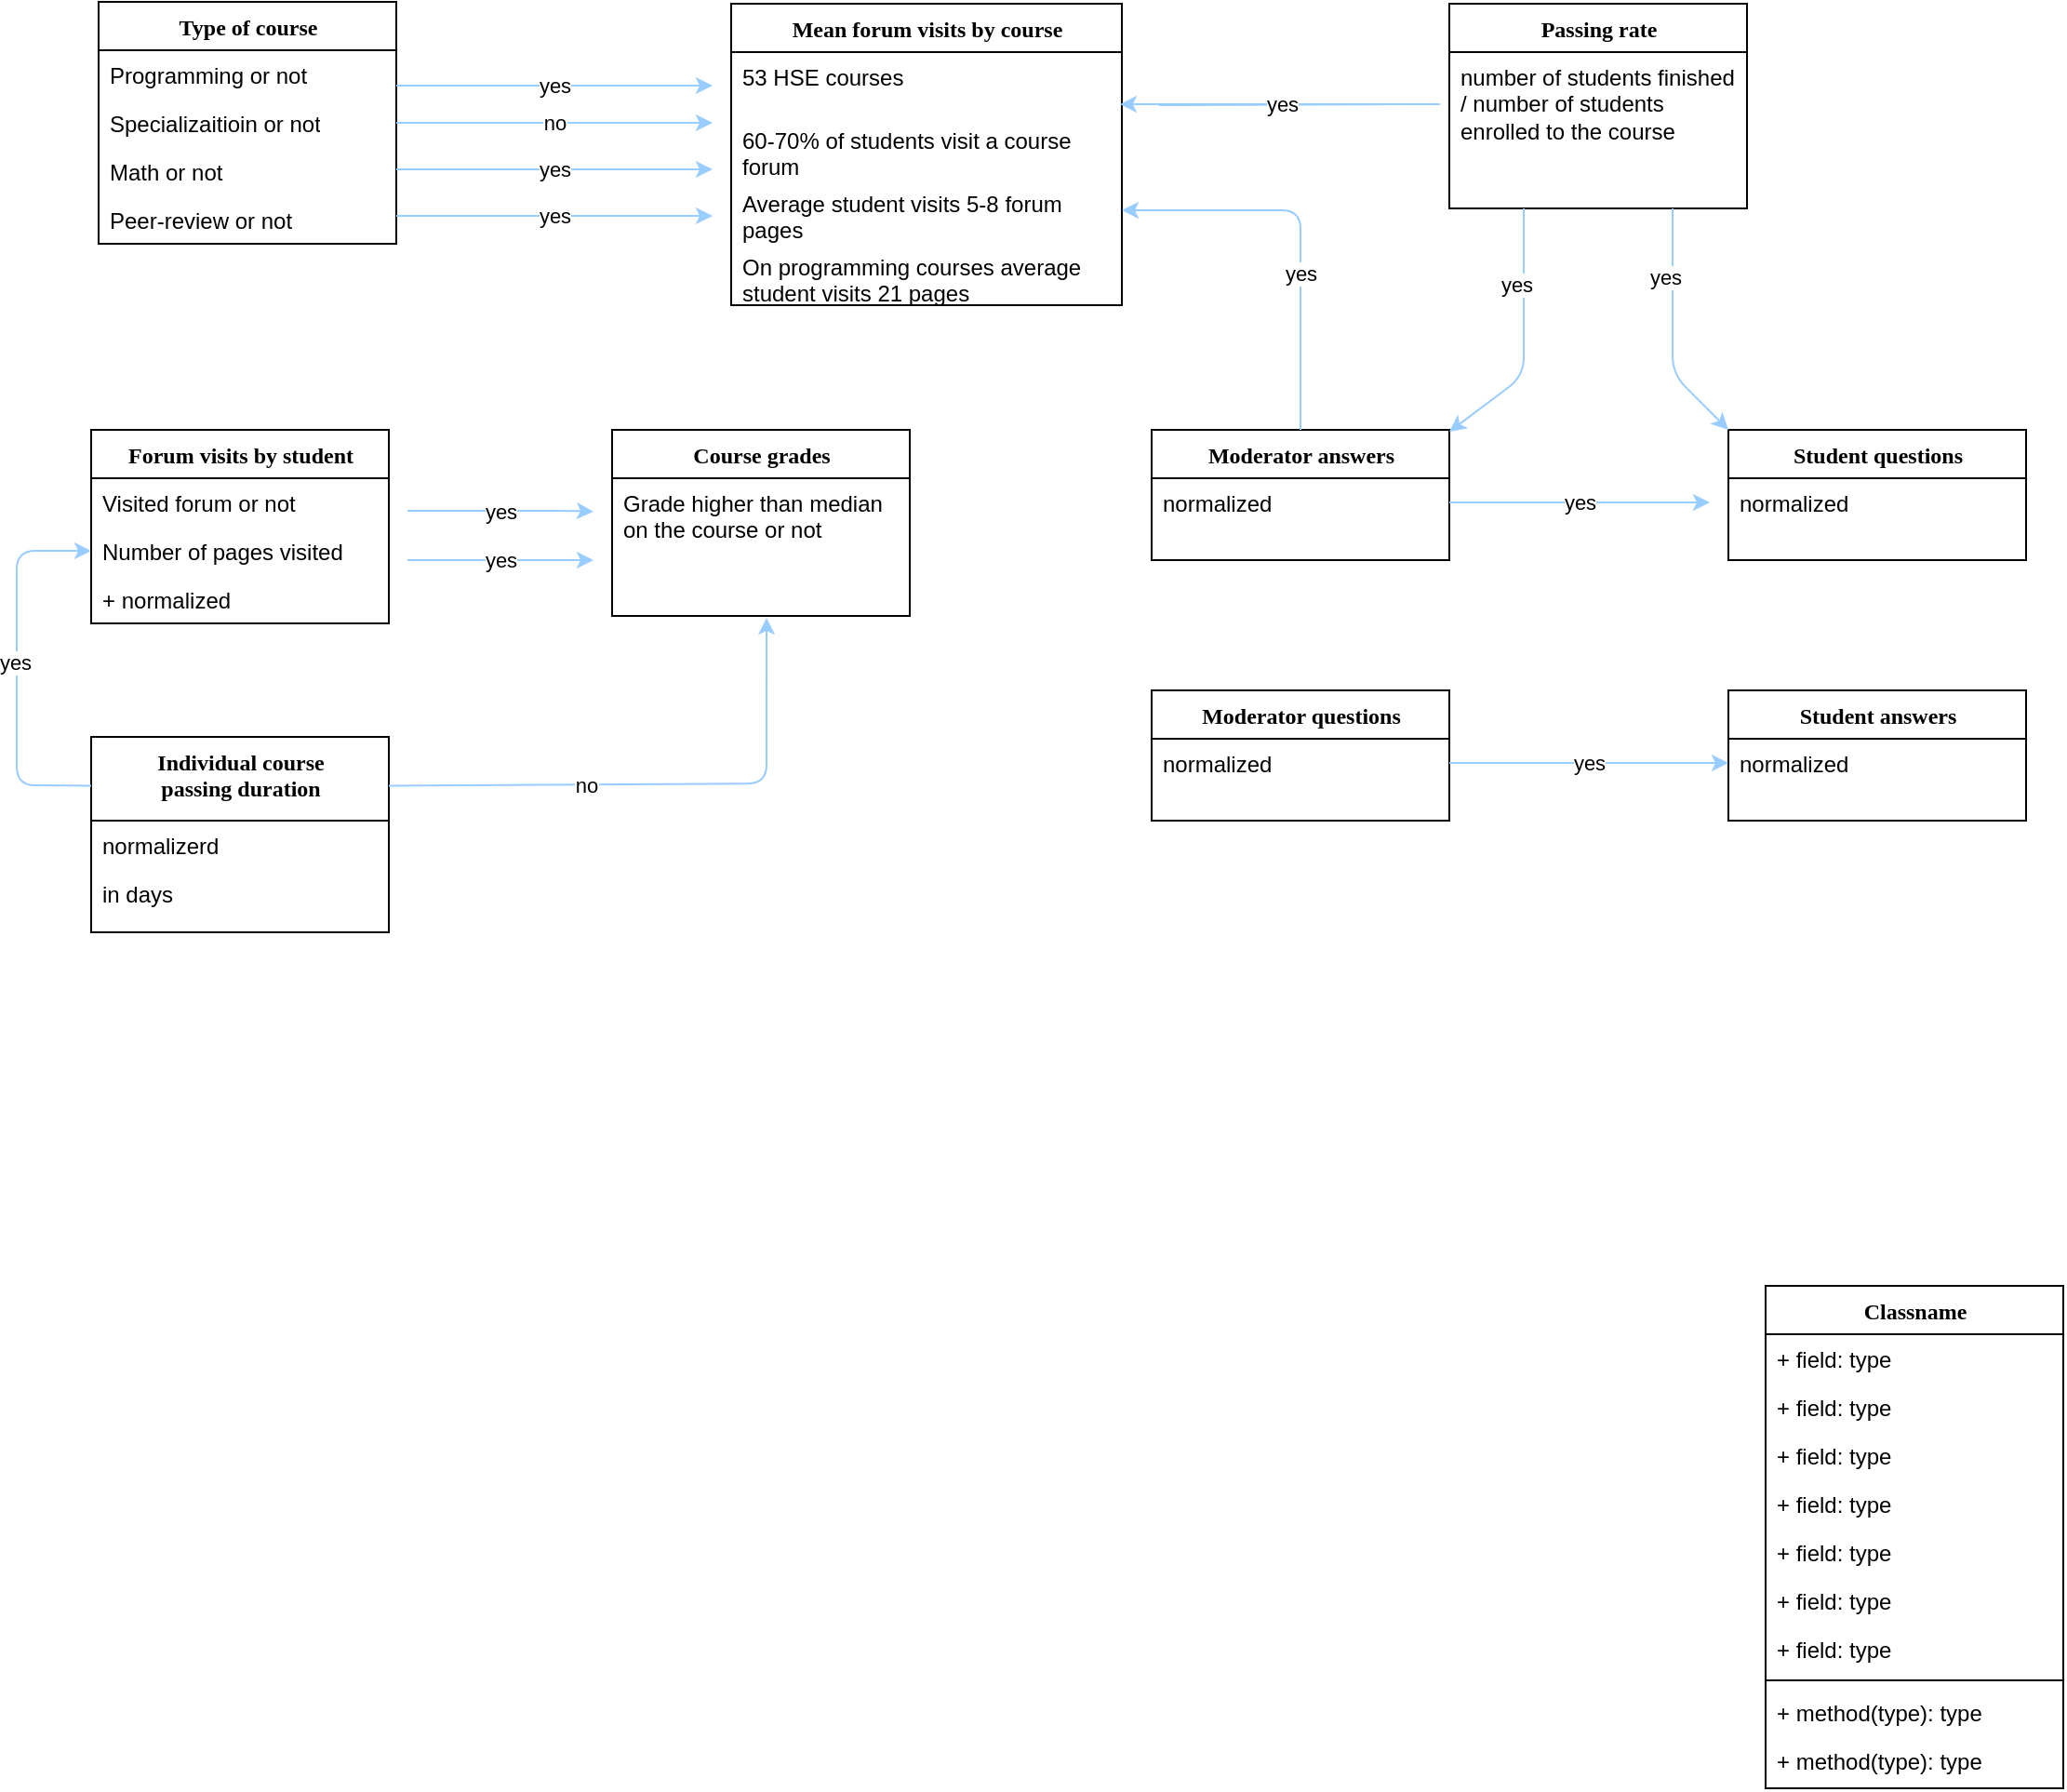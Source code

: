 <mxfile version="14.2.4" type="github">
  <diagram name="Page-1" id="9f46799a-70d6-7492-0946-bef42562c5a5">
    <mxGraphModel dx="688" dy="600" grid="1" gridSize="10" guides="1" tooltips="1" connect="1" arrows="1" fold="1" page="1" pageScale="1" pageWidth="1100" pageHeight="850" background="#ffffff" math="0" shadow="0">
      <root>
        <mxCell id="0" />
        <mxCell id="1" parent="0" />
        <mxCell id="78961159f06e98e8-17" value="Type of course" style="swimlane;html=1;fontStyle=1;align=center;verticalAlign=top;childLayout=stackLayout;horizontal=1;startSize=26;horizontalStack=0;resizeParent=1;resizeLast=0;collapsible=1;marginBottom=0;swimlaneFillColor=#ffffff;rounded=0;shadow=0;comic=0;labelBackgroundColor=none;strokeWidth=1;fillColor=none;fontFamily=Verdana;fontSize=12" parent="1" vertex="1">
          <mxGeometry x="64" y="30" width="160" height="130" as="geometry" />
        </mxCell>
        <mxCell id="78961159f06e98e8-21" value="Programming or not" style="text;html=1;strokeColor=none;fillColor=none;align=left;verticalAlign=top;spacingLeft=4;spacingRight=4;whiteSpace=wrap;overflow=hidden;rotatable=0;points=[[0,0.5],[1,0.5]];portConstraint=eastwest;" parent="78961159f06e98e8-17" vertex="1">
          <mxGeometry y="26" width="160" height="26" as="geometry" />
        </mxCell>
        <mxCell id="78961159f06e98e8-23" value="Specializaitioin or not" style="text;html=1;strokeColor=none;fillColor=none;align=left;verticalAlign=top;spacingLeft=4;spacingRight=4;whiteSpace=wrap;overflow=hidden;rotatable=0;points=[[0,0.5],[1,0.5]];portConstraint=eastwest;" parent="78961159f06e98e8-17" vertex="1">
          <mxGeometry y="52" width="160" height="26" as="geometry" />
        </mxCell>
        <mxCell id="aLycQv6dGpjv4xVjG4Al-23" value="Math or not" style="text;html=1;strokeColor=none;fillColor=none;align=left;verticalAlign=top;spacingLeft=4;spacingRight=4;whiteSpace=wrap;overflow=hidden;rotatable=0;points=[[0,0.5],[1,0.5]];portConstraint=eastwest;" parent="78961159f06e98e8-17" vertex="1">
          <mxGeometry y="78" width="160" height="26" as="geometry" />
        </mxCell>
        <mxCell id="aLycQv6dGpjv4xVjG4Al-24" value="Peer-review or not" style="text;html=1;strokeColor=none;fillColor=none;align=left;verticalAlign=top;spacingLeft=4;spacingRight=4;whiteSpace=wrap;overflow=hidden;rotatable=0;points=[[0,0.5],[1,0.5]];portConstraint=eastwest;" parent="78961159f06e98e8-17" vertex="1">
          <mxGeometry y="104" width="160" height="26" as="geometry" />
        </mxCell>
        <mxCell id="78961159f06e98e8-30" value="Mean forum visits by course" style="swimlane;html=1;fontStyle=1;align=center;verticalAlign=top;childLayout=stackLayout;horizontal=1;startSize=26;horizontalStack=0;resizeParent=1;resizeLast=0;collapsible=1;marginBottom=0;swimlaneFillColor=#ffffff;rounded=0;shadow=0;comic=0;labelBackgroundColor=none;strokeWidth=1;fillColor=none;fontFamily=Verdana;fontSize=12" parent="1" vertex="1">
          <mxGeometry x="404" y="31" width="210" height="162" as="geometry" />
        </mxCell>
        <mxCell id="78961159f06e98e8-42" value="53 HSE courses" style="text;html=1;strokeColor=none;fillColor=none;align=left;verticalAlign=top;spacingLeft=4;spacingRight=4;whiteSpace=wrap;overflow=hidden;rotatable=0;points=[[0,0.5],[1,0.5]];portConstraint=eastwest;" parent="78961159f06e98e8-30" vertex="1">
          <mxGeometry y="26" width="210" height="34" as="geometry" />
        </mxCell>
        <mxCell id="aLycQv6dGpjv4xVjG4Al-15" value="60-70% of students visit a course forum" style="text;html=1;strokeColor=none;fillColor=none;align=left;verticalAlign=top;spacingLeft=4;spacingRight=4;whiteSpace=wrap;overflow=hidden;rotatable=0;points=[[0,0.5],[1,0.5]];portConstraint=eastwest;" parent="78961159f06e98e8-30" vertex="1">
          <mxGeometry y="60" width="210" height="34" as="geometry" />
        </mxCell>
        <mxCell id="aLycQv6dGpjv4xVjG4Al-16" value="Average student visits 5-8 forum pages" style="text;html=1;strokeColor=none;fillColor=none;align=left;verticalAlign=top;spacingLeft=4;spacingRight=4;whiteSpace=wrap;overflow=hidden;rotatable=0;points=[[0,0.5],[1,0.5]];portConstraint=eastwest;" parent="78961159f06e98e8-30" vertex="1">
          <mxGeometry y="94" width="210" height="34" as="geometry" />
        </mxCell>
        <mxCell id="aLycQv6dGpjv4xVjG4Al-17" value="On programming courses average student visits 21 pages" style="text;html=1;strokeColor=none;fillColor=none;align=left;verticalAlign=top;spacingLeft=4;spacingRight=4;whiteSpace=wrap;overflow=hidden;rotatable=0;points=[[0,0.5],[1,0.5]];portConstraint=eastwest;" parent="78961159f06e98e8-30" vertex="1">
          <mxGeometry y="128" width="210" height="34" as="geometry" />
        </mxCell>
        <mxCell id="78961159f06e98e8-43" value="Passing rate" style="swimlane;html=1;fontStyle=1;align=center;verticalAlign=top;childLayout=stackLayout;horizontal=1;startSize=26;horizontalStack=0;resizeParent=1;resizeLast=0;collapsible=1;marginBottom=0;swimlaneFillColor=#ffffff;rounded=0;shadow=0;comic=0;labelBackgroundColor=none;strokeWidth=1;fillColor=none;fontFamily=Verdana;fontSize=12" parent="1" vertex="1">
          <mxGeometry x="790" y="31" width="160" height="110" as="geometry" />
        </mxCell>
        <mxCell id="78961159f06e98e8-44" value="number of students finished / number of students enrolled to the course" style="text;html=1;strokeColor=none;fillColor=none;align=left;verticalAlign=top;spacingLeft=4;spacingRight=4;whiteSpace=wrap;overflow=hidden;rotatable=0;points=[[0,0.5],[1,0.5]];portConstraint=eastwest;" parent="78961159f06e98e8-43" vertex="1">
          <mxGeometry y="26" width="160" height="54" as="geometry" />
        </mxCell>
        <mxCell id="78961159f06e98e8-56" value="Forum visits by student" style="swimlane;html=1;fontStyle=1;align=center;verticalAlign=top;childLayout=stackLayout;horizontal=1;startSize=26;horizontalStack=0;resizeParent=1;resizeLast=0;collapsible=1;marginBottom=0;swimlaneFillColor=#ffffff;rounded=0;shadow=0;comic=0;labelBackgroundColor=none;strokeWidth=1;fillColor=none;fontFamily=Verdana;fontSize=12" parent="1" vertex="1">
          <mxGeometry x="60" y="260" width="160" height="104" as="geometry" />
        </mxCell>
        <mxCell id="78961159f06e98e8-57" value="Visited forum or not" style="text;html=1;strokeColor=none;fillColor=none;align=left;verticalAlign=top;spacingLeft=4;spacingRight=4;whiteSpace=wrap;overflow=hidden;rotatable=0;points=[[0,0.5],[1,0.5]];portConstraint=eastwest;" parent="78961159f06e98e8-56" vertex="1">
          <mxGeometry y="26" width="160" height="26" as="geometry" />
        </mxCell>
        <mxCell id="78961159f06e98e8-58" value="Number of pages visited" style="text;html=1;strokeColor=none;fillColor=none;align=left;verticalAlign=top;spacingLeft=4;spacingRight=4;whiteSpace=wrap;overflow=hidden;rotatable=0;points=[[0,0.5],[1,0.5]];portConstraint=eastwest;" parent="78961159f06e98e8-56" vertex="1">
          <mxGeometry y="52" width="160" height="26" as="geometry" />
        </mxCell>
        <mxCell id="UFu44BDGkwiWeATgF32q-23" value="+ normalized" style="text;html=1;strokeColor=none;fillColor=none;align=left;verticalAlign=top;spacingLeft=4;spacingRight=4;whiteSpace=wrap;overflow=hidden;rotatable=0;points=[[0,0.5],[1,0.5]];portConstraint=eastwest;" vertex="1" parent="78961159f06e98e8-56">
          <mxGeometry y="78" width="160" height="26" as="geometry" />
        </mxCell>
        <mxCell id="78961159f06e98e8-69" value="Course grades" style="swimlane;html=1;fontStyle=1;align=center;verticalAlign=top;childLayout=stackLayout;horizontal=1;startSize=26;horizontalStack=0;resizeParent=1;resizeLast=0;collapsible=1;marginBottom=0;swimlaneFillColor=#ffffff;rounded=0;shadow=0;comic=0;labelBackgroundColor=none;strokeWidth=1;fillColor=none;fontFamily=Verdana;fontSize=12;direction=east;" parent="1" vertex="1">
          <mxGeometry x="340" y="260" width="160" height="100" as="geometry" />
        </mxCell>
        <mxCell id="78961159f06e98e8-71" value="Grade higher than median on the course or not" style="text;html=1;strokeColor=none;fillColor=none;align=left;verticalAlign=top;spacingLeft=4;spacingRight=4;whiteSpace=wrap;overflow=hidden;rotatable=0;points=[[0,0.5],[1,0.5]];portConstraint=eastwest;" parent="78961159f06e98e8-69" vertex="1">
          <mxGeometry y="26" width="160" height="74" as="geometry" />
        </mxCell>
        <mxCell id="78961159f06e98e8-82" value="Classname" style="swimlane;html=1;fontStyle=1;align=center;verticalAlign=top;childLayout=stackLayout;horizontal=1;startSize=26;horizontalStack=0;resizeParent=1;resizeLast=0;collapsible=1;marginBottom=0;swimlaneFillColor=#ffffff;rounded=0;shadow=0;comic=0;labelBackgroundColor=none;strokeWidth=1;fillColor=none;fontFamily=Verdana;fontSize=12" parent="1" vertex="1">
          <mxGeometry x="960" y="720" width="160" height="270" as="geometry" />
        </mxCell>
        <mxCell id="78961159f06e98e8-83" value="+ field: type" style="text;html=1;strokeColor=none;fillColor=none;align=left;verticalAlign=top;spacingLeft=4;spacingRight=4;whiteSpace=wrap;overflow=hidden;rotatable=0;points=[[0,0.5],[1,0.5]];portConstraint=eastwest;" parent="78961159f06e98e8-82" vertex="1">
          <mxGeometry y="26" width="160" height="26" as="geometry" />
        </mxCell>
        <mxCell id="78961159f06e98e8-84" value="+ field: type" style="text;html=1;strokeColor=none;fillColor=none;align=left;verticalAlign=top;spacingLeft=4;spacingRight=4;whiteSpace=wrap;overflow=hidden;rotatable=0;points=[[0,0.5],[1,0.5]];portConstraint=eastwest;" parent="78961159f06e98e8-82" vertex="1">
          <mxGeometry y="52" width="160" height="26" as="geometry" />
        </mxCell>
        <mxCell id="78961159f06e98e8-85" value="+ field: type" style="text;html=1;strokeColor=none;fillColor=none;align=left;verticalAlign=top;spacingLeft=4;spacingRight=4;whiteSpace=wrap;overflow=hidden;rotatable=0;points=[[0,0.5],[1,0.5]];portConstraint=eastwest;" parent="78961159f06e98e8-82" vertex="1">
          <mxGeometry y="78" width="160" height="26" as="geometry" />
        </mxCell>
        <mxCell id="78961159f06e98e8-86" value="+ field: type" style="text;html=1;strokeColor=none;fillColor=none;align=left;verticalAlign=top;spacingLeft=4;spacingRight=4;whiteSpace=wrap;overflow=hidden;rotatable=0;points=[[0,0.5],[1,0.5]];portConstraint=eastwest;" parent="78961159f06e98e8-82" vertex="1">
          <mxGeometry y="104" width="160" height="26" as="geometry" />
        </mxCell>
        <mxCell id="78961159f06e98e8-87" value="+ field: type" style="text;html=1;strokeColor=none;fillColor=none;align=left;verticalAlign=top;spacingLeft=4;spacingRight=4;whiteSpace=wrap;overflow=hidden;rotatable=0;points=[[0,0.5],[1,0.5]];portConstraint=eastwest;" parent="78961159f06e98e8-82" vertex="1">
          <mxGeometry y="130" width="160" height="26" as="geometry" />
        </mxCell>
        <mxCell id="78961159f06e98e8-88" value="+ field: type" style="text;html=1;strokeColor=none;fillColor=none;align=left;verticalAlign=top;spacingLeft=4;spacingRight=4;whiteSpace=wrap;overflow=hidden;rotatable=0;points=[[0,0.5],[1,0.5]];portConstraint=eastwest;" parent="78961159f06e98e8-82" vertex="1">
          <mxGeometry y="156" width="160" height="26" as="geometry" />
        </mxCell>
        <mxCell id="78961159f06e98e8-89" value="+ field: type" style="text;html=1;strokeColor=none;fillColor=none;align=left;verticalAlign=top;spacingLeft=4;spacingRight=4;whiteSpace=wrap;overflow=hidden;rotatable=0;points=[[0,0.5],[1,0.5]];portConstraint=eastwest;" parent="78961159f06e98e8-82" vertex="1">
          <mxGeometry y="182" width="160" height="26" as="geometry" />
        </mxCell>
        <mxCell id="78961159f06e98e8-90" value="" style="line;html=1;strokeWidth=1;fillColor=none;align=left;verticalAlign=middle;spacingTop=-1;spacingLeft=3;spacingRight=3;rotatable=0;labelPosition=right;points=[];portConstraint=eastwest;" parent="78961159f06e98e8-82" vertex="1">
          <mxGeometry y="208" width="160" height="8" as="geometry" />
        </mxCell>
        <mxCell id="78961159f06e98e8-91" value="+ method(type): type" style="text;html=1;strokeColor=none;fillColor=none;align=left;verticalAlign=top;spacingLeft=4;spacingRight=4;whiteSpace=wrap;overflow=hidden;rotatable=0;points=[[0,0.5],[1,0.5]];portConstraint=eastwest;" parent="78961159f06e98e8-82" vertex="1">
          <mxGeometry y="216" width="160" height="26" as="geometry" />
        </mxCell>
        <mxCell id="78961159f06e98e8-94" value="+ method(type): type" style="text;html=1;strokeColor=none;fillColor=none;align=left;verticalAlign=top;spacingLeft=4;spacingRight=4;whiteSpace=wrap;overflow=hidden;rotatable=0;points=[[0,0.5],[1,0.5]];portConstraint=eastwest;" parent="78961159f06e98e8-82" vertex="1">
          <mxGeometry y="242" width="160" height="26" as="geometry" />
        </mxCell>
        <mxCell id="78961159f06e98e8-95" value="Moderator questions" style="swimlane;html=1;fontStyle=1;align=center;verticalAlign=top;childLayout=stackLayout;horizontal=1;startSize=26;horizontalStack=0;resizeParent=1;resizeLast=0;collapsible=1;marginBottom=0;swimlaneFillColor=#ffffff;rounded=0;shadow=0;comic=0;labelBackgroundColor=none;strokeWidth=1;fillColor=none;fontFamily=Verdana;fontSize=12" parent="1" vertex="1">
          <mxGeometry x="630" y="400" width="160" height="70" as="geometry" />
        </mxCell>
        <mxCell id="78961159f06e98e8-96" value="normalized" style="text;html=1;strokeColor=none;fillColor=none;align=left;verticalAlign=top;spacingLeft=4;spacingRight=4;whiteSpace=wrap;overflow=hidden;rotatable=0;points=[[0,0.5],[1,0.5]];portConstraint=eastwest;" parent="78961159f06e98e8-95" vertex="1">
          <mxGeometry y="26" width="160" height="26" as="geometry" />
        </mxCell>
        <mxCell id="78961159f06e98e8-108" value="Moderator answers" style="swimlane;html=1;fontStyle=1;align=center;verticalAlign=top;childLayout=stackLayout;horizontal=1;startSize=26;horizontalStack=0;resizeParent=1;resizeLast=0;collapsible=1;marginBottom=0;swimlaneFillColor=#ffffff;rounded=0;shadow=0;comic=0;labelBackgroundColor=none;strokeWidth=1;fillColor=none;fontFamily=Verdana;fontSize=12" parent="1" vertex="1">
          <mxGeometry x="630" y="260" width="160" height="70" as="geometry" />
        </mxCell>
        <mxCell id="78961159f06e98e8-109" value="normalized" style="text;html=1;strokeColor=none;fillColor=none;align=left;verticalAlign=top;spacingLeft=4;spacingRight=4;whiteSpace=wrap;overflow=hidden;rotatable=0;points=[[0,0.5],[1,0.5]];portConstraint=eastwest;" parent="78961159f06e98e8-108" vertex="1">
          <mxGeometry y="26" width="160" height="26" as="geometry" />
        </mxCell>
        <mxCell id="aLycQv6dGpjv4xVjG4Al-8" value="" style="endArrow=classic;html=1;strokeColor=#99CCFF;fillColor=#E6D0DE;" parent="1" edge="1">
          <mxGeometry relative="1" as="geometry">
            <mxPoint x="224" y="75" as="sourcePoint" />
            <mxPoint x="394" y="75" as="targetPoint" />
            <Array as="points">
              <mxPoint x="314" y="75" />
            </Array>
          </mxGeometry>
        </mxCell>
        <mxCell id="aLycQv6dGpjv4xVjG4Al-9" value="yes" style="edgeLabel;resizable=0;html=1;align=center;verticalAlign=middle;" parent="aLycQv6dGpjv4xVjG4Al-8" connectable="0" vertex="1">
          <mxGeometry relative="1" as="geometry" />
        </mxCell>
        <mxCell id="aLycQv6dGpjv4xVjG4Al-11" value="" style="endArrow=classic;html=1;strokeColor=#99CCFF;fillColor=#E6D0DE;" parent="1" edge="1">
          <mxGeometry relative="1" as="geometry">
            <mxPoint x="224" y="95" as="sourcePoint" />
            <mxPoint x="394" y="95" as="targetPoint" />
            <Array as="points">
              <mxPoint x="314" y="95" />
            </Array>
          </mxGeometry>
        </mxCell>
        <mxCell id="aLycQv6dGpjv4xVjG4Al-12" value="no" style="edgeLabel;resizable=0;html=1;align=center;verticalAlign=middle;" parent="aLycQv6dGpjv4xVjG4Al-11" connectable="0" vertex="1">
          <mxGeometry relative="1" as="geometry" />
        </mxCell>
        <mxCell id="aLycQv6dGpjv4xVjG4Al-19" value="" style="endArrow=classic;html=1;strokeColor=#99CCFF;fillColor=#E6D0DE;" parent="1" edge="1">
          <mxGeometry relative="1" as="geometry">
            <mxPoint x="230" y="330" as="sourcePoint" />
            <mxPoint x="330" y="330" as="targetPoint" />
            <Array as="points">
              <mxPoint x="320" y="330" />
            </Array>
          </mxGeometry>
        </mxCell>
        <mxCell id="aLycQv6dGpjv4xVjG4Al-20" value="yes" style="edgeLabel;resizable=0;html=1;align=center;verticalAlign=middle;" parent="aLycQv6dGpjv4xVjG4Al-19" connectable="0" vertex="1">
          <mxGeometry relative="1" as="geometry" />
        </mxCell>
        <mxCell id="aLycQv6dGpjv4xVjG4Al-21" value="" style="endArrow=classic;html=1;strokeColor=#99CCFF;fillColor=#E6D0DE;" parent="1" edge="1">
          <mxGeometry relative="1" as="geometry">
            <mxPoint x="230" y="303.5" as="sourcePoint" />
            <mxPoint x="330" y="304" as="targetPoint" />
            <Array as="points">
              <mxPoint x="320" y="303.5" />
            </Array>
          </mxGeometry>
        </mxCell>
        <mxCell id="aLycQv6dGpjv4xVjG4Al-22" value="yes" style="edgeLabel;resizable=0;html=1;align=center;verticalAlign=middle;" parent="aLycQv6dGpjv4xVjG4Al-21" connectable="0" vertex="1">
          <mxGeometry relative="1" as="geometry" />
        </mxCell>
        <mxCell id="aLycQv6dGpjv4xVjG4Al-25" value="" style="endArrow=classic;html=1;strokeColor=#99CCFF;fillColor=#E6D0DE;" parent="1" edge="1">
          <mxGeometry relative="1" as="geometry">
            <mxPoint x="224" y="120" as="sourcePoint" />
            <mxPoint x="394" y="120" as="targetPoint" />
            <Array as="points">
              <mxPoint x="314" y="120" />
            </Array>
          </mxGeometry>
        </mxCell>
        <mxCell id="aLycQv6dGpjv4xVjG4Al-26" value="yes" style="edgeLabel;resizable=0;html=1;align=center;verticalAlign=middle;" parent="aLycQv6dGpjv4xVjG4Al-25" connectable="0" vertex="1">
          <mxGeometry relative="1" as="geometry" />
        </mxCell>
        <mxCell id="aLycQv6dGpjv4xVjG4Al-27" value="" style="endArrow=classic;html=1;strokeColor=#99CCFF;fillColor=#E6D0DE;" parent="1" edge="1">
          <mxGeometry relative="1" as="geometry">
            <mxPoint x="224" y="145" as="sourcePoint" />
            <mxPoint x="394" y="145" as="targetPoint" />
            <Array as="points">
              <mxPoint x="314" y="145" />
            </Array>
          </mxGeometry>
        </mxCell>
        <mxCell id="aLycQv6dGpjv4xVjG4Al-28" value="yes" style="edgeLabel;resizable=0;html=1;align=center;verticalAlign=middle;" parent="aLycQv6dGpjv4xVjG4Al-27" connectable="0" vertex="1">
          <mxGeometry relative="1" as="geometry" />
        </mxCell>
        <mxCell id="UFu44BDGkwiWeATgF32q-1" value="" style="endArrow=classic;html=1;strokeColor=#99CCFF;fillColor=#E6D0DE;entryX=0.995;entryY=0.824;entryDx=0;entryDy=0;entryPerimeter=0;" edge="1" parent="1" target="78961159f06e98e8-42">
          <mxGeometry relative="1" as="geometry">
            <mxPoint x="634" y="85.5" as="sourcePoint" />
            <mxPoint x="634" y="86" as="targetPoint" />
            <Array as="points">
              <mxPoint x="790" y="85" />
            </Array>
          </mxGeometry>
        </mxCell>
        <mxCell id="UFu44BDGkwiWeATgF32q-2" value="yes" style="edgeLabel;resizable=0;html=1;align=center;verticalAlign=middle;" connectable="0" vertex="1" parent="UFu44BDGkwiWeATgF32q-1">
          <mxGeometry relative="1" as="geometry">
            <mxPoint x="-80" as="offset" />
          </mxGeometry>
        </mxCell>
        <mxCell id="UFu44BDGkwiWeATgF32q-4" value="Student answers" style="swimlane;html=1;fontStyle=1;align=center;verticalAlign=top;childLayout=stackLayout;horizontal=1;startSize=26;horizontalStack=0;resizeParent=1;resizeLast=0;collapsible=1;marginBottom=0;swimlaneFillColor=#ffffff;rounded=0;shadow=0;comic=0;labelBackgroundColor=none;strokeWidth=1;fillColor=none;fontFamily=Verdana;fontSize=12" vertex="1" parent="1">
          <mxGeometry x="940" y="400" width="160" height="70" as="geometry" />
        </mxCell>
        <mxCell id="UFu44BDGkwiWeATgF32q-5" value="normalized" style="text;html=1;strokeColor=none;fillColor=none;align=left;verticalAlign=top;spacingLeft=4;spacingRight=4;whiteSpace=wrap;overflow=hidden;rotatable=0;points=[[0,0.5],[1,0.5]];portConstraint=eastwest;" vertex="1" parent="UFu44BDGkwiWeATgF32q-4">
          <mxGeometry y="26" width="160" height="26" as="geometry" />
        </mxCell>
        <mxCell id="UFu44BDGkwiWeATgF32q-6" value="Student questions" style="swimlane;html=1;fontStyle=1;align=center;verticalAlign=top;childLayout=stackLayout;horizontal=1;startSize=26;horizontalStack=0;resizeParent=1;resizeLast=0;collapsible=1;marginBottom=0;swimlaneFillColor=#ffffff;rounded=0;shadow=0;comic=0;labelBackgroundColor=none;strokeWidth=1;fillColor=none;fontFamily=Verdana;fontSize=12" vertex="1" parent="1">
          <mxGeometry x="940" y="260" width="160" height="70" as="geometry" />
        </mxCell>
        <mxCell id="UFu44BDGkwiWeATgF32q-7" value="normalized" style="text;html=1;strokeColor=none;fillColor=none;align=left;verticalAlign=top;spacingLeft=4;spacingRight=4;whiteSpace=wrap;overflow=hidden;rotatable=0;points=[[0,0.5],[1,0.5]];portConstraint=eastwest;" vertex="1" parent="UFu44BDGkwiWeATgF32q-6">
          <mxGeometry y="26" width="160" height="26" as="geometry" />
        </mxCell>
        <mxCell id="UFu44BDGkwiWeATgF32q-9" value="" style="endArrow=classic;html=1;strokeColor=#99CCFF;fillColor=#E6D0DE;exitX=0.5;exitY=0;exitDx=0;exitDy=0;entryX=1;entryY=0.5;entryDx=0;entryDy=0;" edge="1" parent="1" source="78961159f06e98e8-108" target="aLycQv6dGpjv4xVjG4Al-16">
          <mxGeometry relative="1" as="geometry">
            <mxPoint x="680" y="120" as="sourcePoint" />
            <mxPoint x="630" y="140" as="targetPoint" />
            <Array as="points">
              <mxPoint x="710" y="142" />
            </Array>
          </mxGeometry>
        </mxCell>
        <mxCell id="UFu44BDGkwiWeATgF32q-10" value="yes" style="edgeLabel;resizable=0;html=1;align=center;verticalAlign=middle;" connectable="0" vertex="1" parent="UFu44BDGkwiWeATgF32q-9">
          <mxGeometry relative="1" as="geometry">
            <mxPoint y="23" as="offset" />
          </mxGeometry>
        </mxCell>
        <mxCell id="UFu44BDGkwiWeATgF32q-15" value="" style="endArrow=classic;html=1;strokeColor=#99CCFF;fillColor=#E6D0DE;exitX=1;exitY=0.5;exitDx=0;exitDy=0;" edge="1" parent="1" source="78961159f06e98e8-109">
          <mxGeometry relative="1" as="geometry">
            <mxPoint x="800" y="303.5" as="sourcePoint" />
            <mxPoint x="930" y="299" as="targetPoint" />
            <Array as="points" />
          </mxGeometry>
        </mxCell>
        <mxCell id="UFu44BDGkwiWeATgF32q-16" value="yes" style="edgeLabel;resizable=0;html=1;align=center;verticalAlign=middle;" connectable="0" vertex="1" parent="UFu44BDGkwiWeATgF32q-15">
          <mxGeometry relative="1" as="geometry" />
        </mxCell>
        <mxCell id="UFu44BDGkwiWeATgF32q-17" value="" style="endArrow=classic;html=1;strokeColor=#99CCFF;fillColor=#E6D0DE;exitX=1;exitY=0.5;exitDx=0;exitDy=0;entryX=0;entryY=0.5;entryDx=0;entryDy=0;" edge="1" parent="1" source="78961159f06e98e8-96" target="UFu44BDGkwiWeATgF32q-5">
          <mxGeometry relative="1" as="geometry">
            <mxPoint x="800" y="440" as="sourcePoint" />
            <mxPoint x="930" y="440" as="targetPoint" />
            <Array as="points" />
          </mxGeometry>
        </mxCell>
        <mxCell id="UFu44BDGkwiWeATgF32q-18" value="yes" style="edgeLabel;resizable=0;html=1;align=center;verticalAlign=middle;" connectable="0" vertex="1" parent="UFu44BDGkwiWeATgF32q-17">
          <mxGeometry relative="1" as="geometry" />
        </mxCell>
        <mxCell id="UFu44BDGkwiWeATgF32q-19" value="" style="endArrow=classic;html=1;strokeColor=#99CCFF;fillColor=#E6D0DE;exitX=0.25;exitY=1;exitDx=0;exitDy=0;" edge="1" parent="1" source="78961159f06e98e8-43">
          <mxGeometry relative="1" as="geometry">
            <mxPoint x="854.62" y="141" as="sourcePoint" />
            <mxPoint x="790.005" y="261" as="targetPoint" />
            <Array as="points">
              <mxPoint x="830" y="231" />
            </Array>
          </mxGeometry>
        </mxCell>
        <mxCell id="UFu44BDGkwiWeATgF32q-20" value="yes" style="edgeLabel;resizable=0;html=1;align=center;verticalAlign=middle;" connectable="0" vertex="1" parent="UFu44BDGkwiWeATgF32q-19">
          <mxGeometry relative="1" as="geometry">
            <mxPoint x="-4.62" y="-29" as="offset" />
          </mxGeometry>
        </mxCell>
        <mxCell id="UFu44BDGkwiWeATgF32q-21" value="" style="endArrow=classic;html=1;strokeColor=#99CCFF;fillColor=#E6D0DE;entryX=0;entryY=0;entryDx=0;entryDy=0;exitX=0.75;exitY=1;exitDx=0;exitDy=0;" edge="1" parent="1" source="78961159f06e98e8-43" target="UFu44BDGkwiWeATgF32q-6">
          <mxGeometry relative="1" as="geometry">
            <mxPoint x="905" y="190" as="sourcePoint" />
            <mxPoint x="840.005" y="261" as="targetPoint" />
            <Array as="points">
              <mxPoint x="910" y="230" />
            </Array>
          </mxGeometry>
        </mxCell>
        <mxCell id="UFu44BDGkwiWeATgF32q-22" value="yes" style="edgeLabel;resizable=0;html=1;align=center;verticalAlign=middle;" connectable="0" vertex="1" parent="UFu44BDGkwiWeATgF32q-21">
          <mxGeometry relative="1" as="geometry">
            <mxPoint x="-4.62" y="-29" as="offset" />
          </mxGeometry>
        </mxCell>
        <mxCell id="UFu44BDGkwiWeATgF32q-24" value="&lt;div&gt;Individual course &lt;br&gt;&lt;/div&gt;&lt;div&gt;passing duration&lt;/div&gt;" style="swimlane;html=1;fontStyle=1;align=center;verticalAlign=top;childLayout=stackLayout;horizontal=1;startSize=45;horizontalStack=0;resizeParent=1;resizeLast=0;collapsible=1;marginBottom=0;swimlaneFillColor=#ffffff;rounded=0;shadow=0;comic=0;labelBackgroundColor=none;strokeWidth=1;fillColor=none;fontFamily=Verdana;fontSize=12" vertex="1" parent="1">
          <mxGeometry x="60" y="425" width="160" height="105" as="geometry" />
        </mxCell>
        <mxCell id="UFu44BDGkwiWeATgF32q-25" value="normalizerd" style="text;html=1;strokeColor=none;fillColor=none;align=left;verticalAlign=top;spacingLeft=4;spacingRight=4;whiteSpace=wrap;overflow=hidden;rotatable=0;points=[[0,0.5],[1,0.5]];portConstraint=eastwest;" vertex="1" parent="UFu44BDGkwiWeATgF32q-24">
          <mxGeometry y="45" width="160" height="26" as="geometry" />
        </mxCell>
        <mxCell id="UFu44BDGkwiWeATgF32q-26" value="in days" style="text;html=1;strokeColor=none;fillColor=none;align=left;verticalAlign=top;spacingLeft=4;spacingRight=4;whiteSpace=wrap;overflow=hidden;rotatable=0;points=[[0,0.5],[1,0.5]];portConstraint=eastwest;" vertex="1" parent="UFu44BDGkwiWeATgF32q-24">
          <mxGeometry y="71" width="160" height="26" as="geometry" />
        </mxCell>
        <mxCell id="UFu44BDGkwiWeATgF32q-28" value="" style="endArrow=classic;html=1;strokeColor=#99CCFF;fillColor=#E6D0DE;exitX=0;exitY=0.25;exitDx=0;exitDy=0;entryX=0;entryY=0.5;entryDx=0;entryDy=0;" edge="1" parent="1" source="UFu44BDGkwiWeATgF32q-24" target="78961159f06e98e8-58">
          <mxGeometry relative="1" as="geometry">
            <mxPoint x="60" y="458" as="sourcePoint" />
            <mxPoint x="-36" y="340" as="targetPoint" />
            <Array as="points">
              <mxPoint x="20" y="451" />
              <mxPoint x="20" y="325" />
            </Array>
          </mxGeometry>
        </mxCell>
        <mxCell id="UFu44BDGkwiWeATgF32q-29" value="yes" style="edgeLabel;resizable=0;html=1;align=center;verticalAlign=middle;" connectable="0" vertex="1" parent="UFu44BDGkwiWeATgF32q-28">
          <mxGeometry relative="1" as="geometry">
            <mxPoint x="-1.0" y="-3" as="offset" />
          </mxGeometry>
        </mxCell>
        <mxCell id="UFu44BDGkwiWeATgF32q-31" value="" style="endArrow=classic;html=1;strokeColor=#99CCFF;fillColor=#E6D0DE;exitX=1;exitY=0.25;exitDx=0;exitDy=0;entryX=0.519;entryY=1.014;entryDx=0;entryDy=0;entryPerimeter=0;" edge="1" parent="1" source="UFu44BDGkwiWeATgF32q-24" target="78961159f06e98e8-71">
          <mxGeometry relative="1" as="geometry">
            <mxPoint x="340" y="475" as="sourcePoint" />
            <mxPoint x="340" y="375" as="targetPoint" />
            <Array as="points">
              <mxPoint x="270" y="451" />
              <mxPoint x="423" y="450" />
            </Array>
          </mxGeometry>
        </mxCell>
        <mxCell id="UFu44BDGkwiWeATgF32q-32" value="no" style="edgeLabel;resizable=0;html=1;align=center;verticalAlign=middle;" connectable="0" vertex="1" parent="UFu44BDGkwiWeATgF32q-31">
          <mxGeometry relative="1" as="geometry">
            <mxPoint x="-40" as="offset" />
          </mxGeometry>
        </mxCell>
      </root>
    </mxGraphModel>
  </diagram>
</mxfile>
